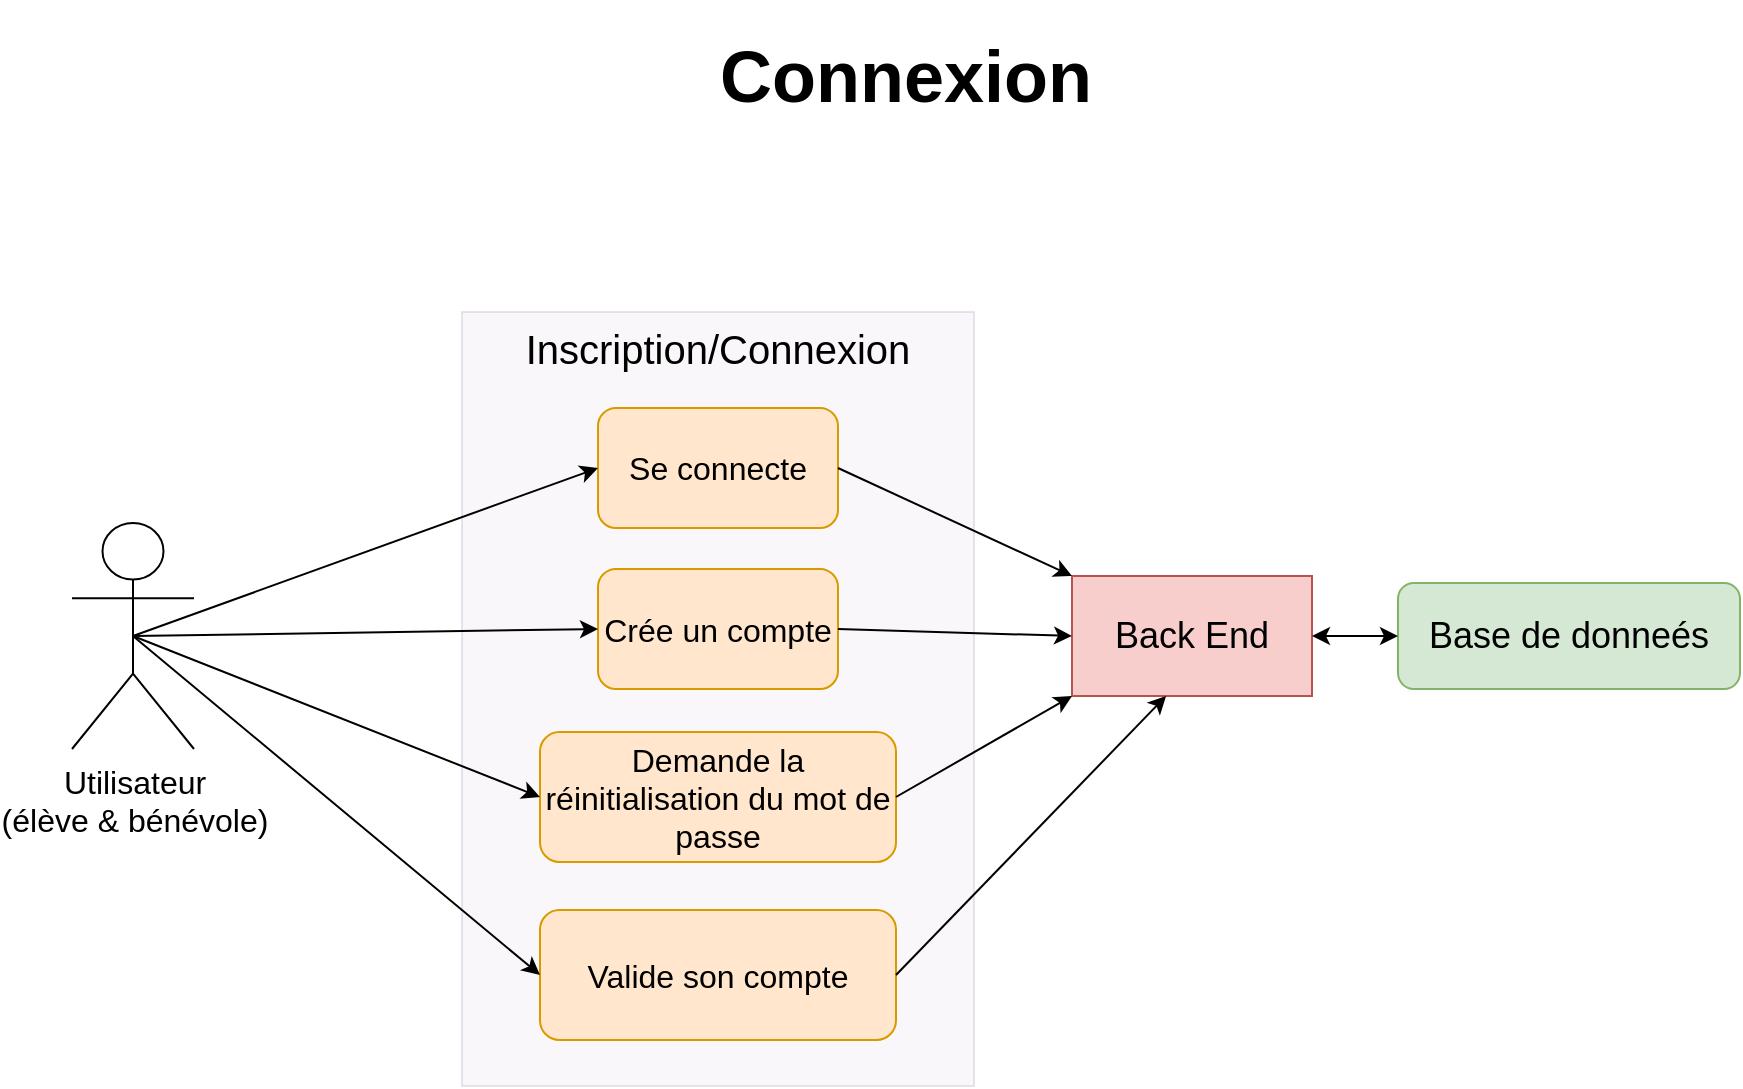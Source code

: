 <mxfile version="16.1.0" type="github" pages="5">
  <diagram id="N_k3zZRlz12YxnI6ztA1" name="Inscription/Connexion">
    <mxGraphModel dx="1422" dy="772" grid="0" gridSize="10" guides="1" tooltips="1" connect="1" arrows="1" fold="1" page="1" pageScale="1" pageWidth="1100" pageHeight="850" math="0" shadow="0">
      <root>
        <mxCell id="0" />
        <mxCell id="1" parent="0" />
        <mxCell id="hQIpClACPcJuGZhebZav-84" value="&lt;span&gt;&lt;font style=&quot;font-size: 20px&quot;&gt;Inscription/Connexion&lt;/font&gt;&lt;/span&gt;" style="rounded=0;whiteSpace=wrap;html=1;fontSize=18;strokeWidth=1;fillColor=#e1d5e7;strokeColor=#9673a6;opacity=20;verticalAlign=top;" vertex="1" parent="1">
          <mxGeometry x="328" y="274" width="256" height="387" as="geometry" />
        </mxCell>
        <mxCell id="hQIpClACPcJuGZhebZav-17" value="&lt;h1&gt;&lt;font style=&quot;font-size: 36px&quot;&gt;Connexion&lt;/font&gt;&lt;/h1&gt;" style="text;html=1;strokeColor=none;fillColor=none;align=center;verticalAlign=middle;whiteSpace=wrap;rounded=0;" vertex="1" parent="1">
          <mxGeometry x="496" y="141" width="108" height="30" as="geometry" />
        </mxCell>
        <mxCell id="hQIpClACPcJuGZhebZav-18" value="&lt;font style=&quot;font-size: 16px&quot;&gt;Utilisateur&lt;br&gt;(élève &amp;amp; bénévole)&lt;/font&gt;" style="shape=umlActor;verticalLabelPosition=bottom;verticalAlign=top;html=1;outlineConnect=0;fontSize=14;" vertex="1" parent="1">
          <mxGeometry x="133" y="379.5" width="61" height="113" as="geometry" />
        </mxCell>
        <mxCell id="hQIpClACPcJuGZhebZav-19" value="&lt;font style=&quot;font-size: 16px&quot;&gt;Se connecte&lt;/font&gt;" style="rounded=1;whiteSpace=wrap;html=1;fontSize=14;fillColor=#ffe6cc;strokeColor=#d79b00;" vertex="1" parent="1">
          <mxGeometry x="396" y="322" width="120" height="60" as="geometry" />
        </mxCell>
        <mxCell id="hQIpClACPcJuGZhebZav-20" value="&lt;font style=&quot;font-size: 16px&quot;&gt;Crée un compte&lt;/font&gt;" style="rounded=1;whiteSpace=wrap;html=1;fontSize=14;fillColor=#ffe6cc;strokeColor=#d79b00;" vertex="1" parent="1">
          <mxGeometry x="396" y="402.5" width="120" height="60" as="geometry" />
        </mxCell>
        <mxCell id="hQIpClACPcJuGZhebZav-24" value="" style="endArrow=classic;html=1;rounded=0;fontSize=18;curved=1;entryX=0;entryY=0.5;entryDx=0;entryDy=0;exitX=0.5;exitY=0.5;exitDx=0;exitDy=0;exitPerimeter=0;" edge="1" parent="1" source="hQIpClACPcJuGZhebZav-18" target="hQIpClACPcJuGZhebZav-19">
          <mxGeometry width="50" height="50" relative="1" as="geometry">
            <mxPoint x="228" y="338" as="sourcePoint" />
            <mxPoint x="330" y="213" as="targetPoint" />
          </mxGeometry>
        </mxCell>
        <mxCell id="hQIpClACPcJuGZhebZav-25" value="" style="endArrow=classic;html=1;rounded=0;fontSize=18;entryX=0;entryY=0.5;entryDx=0;entryDy=0;curved=1;exitX=0.5;exitY=0.5;exitDx=0;exitDy=0;exitPerimeter=0;" edge="1" parent="1" source="hQIpClACPcJuGZhebZav-18" target="hQIpClACPcJuGZhebZav-20">
          <mxGeometry width="50" height="50" relative="1" as="geometry">
            <mxPoint x="222" y="440" as="sourcePoint" />
            <mxPoint x="324" y="439" as="targetPoint" />
          </mxGeometry>
        </mxCell>
        <mxCell id="hQIpClACPcJuGZhebZav-34" value="&lt;font style=&quot;font-size: 16px&quot;&gt;Demande la réinitialisation du mot de passe&lt;/font&gt;" style="rounded=1;whiteSpace=wrap;html=1;fontSize=14;fillColor=#ffe6cc;strokeColor=#d79b00;" vertex="1" parent="1">
          <mxGeometry x="367" y="484" width="178" height="65" as="geometry" />
        </mxCell>
        <mxCell id="hQIpClACPcJuGZhebZav-36" value="" style="endArrow=classic;html=1;rounded=0;fontSize=18;curved=1;entryX=0;entryY=0.5;entryDx=0;entryDy=0;exitX=0.5;exitY=0.5;exitDx=0;exitDy=0;exitPerimeter=0;" edge="1" parent="1" source="hQIpClACPcJuGZhebZav-18" target="hQIpClACPcJuGZhebZav-34">
          <mxGeometry width="50" height="50" relative="1" as="geometry">
            <mxPoint x="240" y="533" as="sourcePoint" />
            <mxPoint x="329" y="654" as="targetPoint" />
          </mxGeometry>
        </mxCell>
        <mxCell id="hQIpClACPcJuGZhebZav-66" value="&lt;font style=&quot;font-size: 18px&quot;&gt;Back End&lt;/font&gt;" style="rounded=0;whiteSpace=wrap;html=1;fontSize=10;fillColor=#f8cecc;strokeColor=#b85450;" vertex="1" parent="1">
          <mxGeometry x="633" y="406" width="120" height="60" as="geometry" />
        </mxCell>
        <mxCell id="hQIpClACPcJuGZhebZav-67" value="&lt;span&gt;Base de donneés&lt;/span&gt;" style="rounded=1;whiteSpace=wrap;html=1;fontSize=18;fillColor=#d5e8d4;strokeColor=#82b366;strokeWidth=1;" vertex="1" parent="1">
          <mxGeometry x="796" y="409.5" width="171" height="53" as="geometry" />
        </mxCell>
        <mxCell id="hQIpClACPcJuGZhebZav-70" value="" style="endArrow=classic;startArrow=classic;html=1;rounded=0;fontSize=18;entryX=0;entryY=0.5;entryDx=0;entryDy=0;exitX=1;exitY=0.5;exitDx=0;exitDy=0;curved=1;" edge="1" parent="1" source="hQIpClACPcJuGZhebZav-66" target="hQIpClACPcJuGZhebZav-67">
          <mxGeometry width="50" height="50" relative="1" as="geometry">
            <mxPoint x="617" y="381.5" as="sourcePoint" />
            <mxPoint x="667" y="331.5" as="targetPoint" />
          </mxGeometry>
        </mxCell>
        <mxCell id="hQIpClACPcJuGZhebZav-75" value="" style="endArrow=classic;html=1;rounded=0;fontSize=18;exitX=1;exitY=0.5;exitDx=0;exitDy=0;entryX=0;entryY=0.5;entryDx=0;entryDy=0;curved=1;" edge="1" parent="1" source="hQIpClACPcJuGZhebZav-20" target="hQIpClACPcJuGZhebZav-66">
          <mxGeometry width="50" height="50" relative="1" as="geometry">
            <mxPoint x="677.926" y="436.548" as="sourcePoint" />
            <mxPoint x="642" y="341" as="targetPoint" />
          </mxGeometry>
        </mxCell>
        <mxCell id="hQIpClACPcJuGZhebZav-79" value="" style="endArrow=classic;html=1;rounded=0;fontSize=18;exitX=1;exitY=0.5;exitDx=0;exitDy=0;entryX=0;entryY=0;entryDx=0;entryDy=0;curved=1;" edge="1" parent="1" source="hQIpClACPcJuGZhebZav-19" target="hQIpClACPcJuGZhebZav-66">
          <mxGeometry width="50" height="50" relative="1" as="geometry">
            <mxPoint x="524" y="243" as="sourcePoint" />
            <mxPoint x="777" y="405" as="targetPoint" />
          </mxGeometry>
        </mxCell>
        <mxCell id="hQIpClACPcJuGZhebZav-81" value="" style="endArrow=classic;html=1;rounded=0;fontSize=18;entryX=0;entryY=1;entryDx=0;entryDy=0;curved=1;exitX=1;exitY=0.5;exitDx=0;exitDy=0;" edge="1" parent="1" source="hQIpClACPcJuGZhebZav-34" target="hQIpClACPcJuGZhebZav-66">
          <mxGeometry width="50" height="50" relative="1" as="geometry">
            <mxPoint x="629.082" y="576.807" as="sourcePoint" />
            <mxPoint x="795.919" y="439.976" as="targetPoint" />
          </mxGeometry>
        </mxCell>
        <mxCell id="hQIpClACPcJuGZhebZav-86" value="&lt;font style=&quot;font-size: 16px&quot;&gt;Valide son compte&lt;/font&gt;" style="rounded=1;whiteSpace=wrap;html=1;fontSize=14;fillColor=#ffe6cc;strokeColor=#d79b00;" vertex="1" parent="1">
          <mxGeometry x="367" y="573" width="178" height="65" as="geometry" />
        </mxCell>
        <mxCell id="hQIpClACPcJuGZhebZav-87" value="" style="endArrow=classic;html=1;rounded=0;fontSize=18;curved=1;exitX=0.5;exitY=0.5;exitDx=0;exitDy=0;exitPerimeter=0;entryX=0;entryY=0.5;entryDx=0;entryDy=0;" edge="1" parent="1" source="hQIpClACPcJuGZhebZav-18" target="hQIpClACPcJuGZhebZav-86">
          <mxGeometry width="50" height="50" relative="1" as="geometry">
            <mxPoint x="173.5" y="446" as="sourcePoint" />
            <mxPoint x="375" y="528.5" as="targetPoint" />
          </mxGeometry>
        </mxCell>
        <mxCell id="hQIpClACPcJuGZhebZav-88" value="" style="endArrow=classic;html=1;rounded=0;fontSize=18;entryX=0.392;entryY=1;entryDx=0;entryDy=0;curved=1;exitX=1;exitY=0.5;exitDx=0;exitDy=0;entryPerimeter=0;" edge="1" parent="1" source="hQIpClACPcJuGZhebZav-86" target="hQIpClACPcJuGZhebZav-66">
          <mxGeometry width="50" height="50" relative="1" as="geometry">
            <mxPoint x="553" y="512.25" as="sourcePoint" />
            <mxPoint x="862" y="470" as="targetPoint" />
          </mxGeometry>
        </mxCell>
      </root>
    </mxGraphModel>
  </diagram>
  <diagram id="tUUGEctex6ck9oFAPWpK" name="Tableau de bord">
    <mxGraphModel dx="1422" dy="772" grid="0" gridSize="10" guides="1" tooltips="1" connect="1" arrows="1" fold="1" page="1" pageScale="1" pageWidth="1100" pageHeight="850" math="0" shadow="0">
      <root>
        <mxCell id="vnXkW_ZIGlNbadKXdgFG-0" />
        <mxCell id="vnXkW_ZIGlNbadKXdgFG-1" parent="vnXkW_ZIGlNbadKXdgFG-0" />
        <mxCell id="25C8DqOvhzH8Vz4eQM_W-0" value="&lt;h1&gt;&lt;font style=&quot;font-size: 36px&quot;&gt;Tableau de Bord&lt;/font&gt;&lt;/h1&gt;" style="text;html=1;strokeColor=none;fillColor=none;align=center;verticalAlign=middle;whiteSpace=wrap;rounded=0;" vertex="1" parent="vnXkW_ZIGlNbadKXdgFG-1">
          <mxGeometry x="396" y="80" width="308" height="30" as="geometry" />
        </mxCell>
        <mxCell id="llBKfEtuTKUpMHoGcyUw-0" value="&lt;span&gt;&lt;font style=&quot;font-size: 20px&quot;&gt;Tableau de bord&lt;/font&gt;&lt;/span&gt;" style="rounded=0;whiteSpace=wrap;html=1;fontSize=18;strokeWidth=1;fillColor=#e1d5e7;strokeColor=#9673a6;opacity=20;verticalAlign=top;" vertex="1" parent="vnXkW_ZIGlNbadKXdgFG-1">
          <mxGeometry x="326" y="262" width="256" height="300" as="geometry" />
        </mxCell>
        <mxCell id="llBKfEtuTKUpMHoGcyUw-1" value="&lt;font style=&quot;font-size: 16px&quot;&gt;Utilisateur&lt;br&gt;(élève &amp;amp; bénévole)&lt;/font&gt;" style="shape=umlActor;verticalLabelPosition=bottom;verticalAlign=top;html=1;outlineConnect=0;fontSize=14;" vertex="1" parent="vnXkW_ZIGlNbadKXdgFG-1">
          <mxGeometry x="131" y="367.5" width="61" height="113" as="geometry" />
        </mxCell>
        <mxCell id="llBKfEtuTKUpMHoGcyUw-2" value="&lt;font style=&quot;font-size: 14px&quot;&gt;avoir une alerte du nombre de messages non lus&lt;/font&gt;" style="rounded=1;whiteSpace=wrap;html=1;fontSize=14;fillColor=#ffe6cc;strokeColor=#d79b00;" vertex="1" parent="vnXkW_ZIGlNbadKXdgFG-1">
          <mxGeometry x="394" y="310" width="120" height="60" as="geometry" />
        </mxCell>
        <mxCell id="llBKfEtuTKUpMHoGcyUw-3" value="&lt;font style=&quot;font-size: 15px&quot;&gt;connaître mes différentes tâches à faire&lt;/font&gt;" style="rounded=1;whiteSpace=wrap;html=1;fontSize=14;fillColor=#ffe6cc;strokeColor=#d79b00;" vertex="1" parent="vnXkW_ZIGlNbadKXdgFG-1">
          <mxGeometry x="394" y="390.5" width="120" height="60" as="geometry" />
        </mxCell>
        <mxCell id="llBKfEtuTKUpMHoGcyUw-4" value="" style="endArrow=classic;html=1;rounded=0;fontSize=18;curved=1;entryX=0;entryY=0.5;entryDx=0;entryDy=0;exitX=0.5;exitY=0.5;exitDx=0;exitDy=0;exitPerimeter=0;" edge="1" parent="vnXkW_ZIGlNbadKXdgFG-1" source="llBKfEtuTKUpMHoGcyUw-1" target="llBKfEtuTKUpMHoGcyUw-2">
          <mxGeometry width="50" height="50" relative="1" as="geometry">
            <mxPoint x="226" y="326" as="sourcePoint" />
            <mxPoint x="328" y="201" as="targetPoint" />
          </mxGeometry>
        </mxCell>
        <mxCell id="llBKfEtuTKUpMHoGcyUw-5" value="" style="endArrow=classic;html=1;rounded=0;fontSize=18;entryX=0;entryY=0.5;entryDx=0;entryDy=0;curved=1;exitX=0.5;exitY=0.5;exitDx=0;exitDy=0;exitPerimeter=0;" edge="1" parent="vnXkW_ZIGlNbadKXdgFG-1" source="llBKfEtuTKUpMHoGcyUw-1" target="llBKfEtuTKUpMHoGcyUw-3">
          <mxGeometry width="50" height="50" relative="1" as="geometry">
            <mxPoint x="220" y="428" as="sourcePoint" />
            <mxPoint x="322" y="427" as="targetPoint" />
          </mxGeometry>
        </mxCell>
        <mxCell id="llBKfEtuTKUpMHoGcyUw-6" value="&lt;font style=&quot;font-size: 15px&quot;&gt;connaître mes prochains événements prévus&lt;/font&gt;" style="rounded=1;whiteSpace=wrap;html=1;fontSize=14;fillColor=#ffe6cc;strokeColor=#d79b00;" vertex="1" parent="vnXkW_ZIGlNbadKXdgFG-1">
          <mxGeometry x="365" y="472" width="178" height="65" as="geometry" />
        </mxCell>
        <mxCell id="llBKfEtuTKUpMHoGcyUw-7" value="" style="endArrow=classic;html=1;rounded=0;fontSize=18;curved=1;entryX=0;entryY=0.5;entryDx=0;entryDy=0;exitX=0.5;exitY=0.5;exitDx=0;exitDy=0;exitPerimeter=0;" edge="1" parent="vnXkW_ZIGlNbadKXdgFG-1" source="llBKfEtuTKUpMHoGcyUw-1" target="llBKfEtuTKUpMHoGcyUw-6">
          <mxGeometry width="50" height="50" relative="1" as="geometry">
            <mxPoint x="238" y="521" as="sourcePoint" />
            <mxPoint x="327" y="642" as="targetPoint" />
          </mxGeometry>
        </mxCell>
        <mxCell id="llBKfEtuTKUpMHoGcyUw-8" value="&lt;font style=&quot;font-size: 18px&quot;&gt;Back End&lt;/font&gt;" style="rounded=0;whiteSpace=wrap;html=1;fontSize=10;fillColor=#f8cecc;strokeColor=#b85450;" vertex="1" parent="vnXkW_ZIGlNbadKXdgFG-1">
          <mxGeometry x="631" y="394" width="120" height="60" as="geometry" />
        </mxCell>
        <mxCell id="llBKfEtuTKUpMHoGcyUw-9" value="&lt;span&gt;Base de donneés&lt;/span&gt;" style="rounded=1;whiteSpace=wrap;html=1;fontSize=18;fillColor=#d5e8d4;strokeColor=#82b366;strokeWidth=1;" vertex="1" parent="vnXkW_ZIGlNbadKXdgFG-1">
          <mxGeometry x="794" y="397.5" width="171" height="53" as="geometry" />
        </mxCell>
        <mxCell id="llBKfEtuTKUpMHoGcyUw-10" value="" style="endArrow=classic;startArrow=classic;html=1;rounded=0;fontSize=18;entryX=0;entryY=0.5;entryDx=0;entryDy=0;exitX=1;exitY=0.5;exitDx=0;exitDy=0;curved=1;" edge="1" parent="vnXkW_ZIGlNbadKXdgFG-1" source="llBKfEtuTKUpMHoGcyUw-8" target="llBKfEtuTKUpMHoGcyUw-9">
          <mxGeometry width="50" height="50" relative="1" as="geometry">
            <mxPoint x="615" y="369.5" as="sourcePoint" />
            <mxPoint x="665" y="319.5" as="targetPoint" />
          </mxGeometry>
        </mxCell>
        <mxCell id="llBKfEtuTKUpMHoGcyUw-11" value="" style="endArrow=classic;html=1;rounded=0;fontSize=18;exitX=1;exitY=0.5;exitDx=0;exitDy=0;entryX=0;entryY=0.5;entryDx=0;entryDy=0;curved=1;" edge="1" parent="vnXkW_ZIGlNbadKXdgFG-1" source="llBKfEtuTKUpMHoGcyUw-3" target="llBKfEtuTKUpMHoGcyUw-8">
          <mxGeometry width="50" height="50" relative="1" as="geometry">
            <mxPoint x="675.926" y="424.548" as="sourcePoint" />
            <mxPoint x="640" y="329" as="targetPoint" />
          </mxGeometry>
        </mxCell>
        <mxCell id="llBKfEtuTKUpMHoGcyUw-12" value="" style="endArrow=classic;html=1;rounded=0;fontSize=18;exitX=1;exitY=0.5;exitDx=0;exitDy=0;entryX=0;entryY=0;entryDx=0;entryDy=0;curved=1;" edge="1" parent="vnXkW_ZIGlNbadKXdgFG-1" source="llBKfEtuTKUpMHoGcyUw-2" target="llBKfEtuTKUpMHoGcyUw-8">
          <mxGeometry width="50" height="50" relative="1" as="geometry">
            <mxPoint x="522" y="231" as="sourcePoint" />
            <mxPoint x="775" y="393" as="targetPoint" />
          </mxGeometry>
        </mxCell>
        <mxCell id="llBKfEtuTKUpMHoGcyUw-13" value="" style="endArrow=classic;html=1;rounded=0;fontSize=18;entryX=0;entryY=1;entryDx=0;entryDy=0;curved=1;exitX=1;exitY=0.5;exitDx=0;exitDy=0;" edge="1" parent="vnXkW_ZIGlNbadKXdgFG-1" source="llBKfEtuTKUpMHoGcyUw-6" target="llBKfEtuTKUpMHoGcyUw-8">
          <mxGeometry width="50" height="50" relative="1" as="geometry">
            <mxPoint x="627.082" y="564.807" as="sourcePoint" />
            <mxPoint x="793.919" y="427.976" as="targetPoint" />
          </mxGeometry>
        </mxCell>
      </root>
    </mxGraphModel>
  </diagram>
  <diagram id="Bnpzpmy2SDI23Quua8DK" name="Agenda">
    <mxGraphModel dx="1422" dy="772" grid="0" gridSize="10" guides="1" tooltips="1" connect="1" arrows="1" fold="1" page="1" pageScale="1" pageWidth="1100" pageHeight="850" math="0" shadow="0">
      <root>
        <mxCell id="08TveLE3wsxcT1mYKlpu-0" />
        <mxCell id="08TveLE3wsxcT1mYKlpu-1" parent="08TveLE3wsxcT1mYKlpu-0" />
        <mxCell id="zdbgEcDBYLGNNPQTCxTK-0" value="&lt;h1&gt;&lt;font style=&quot;font-size: 36px&quot;&gt;Agenda&lt;/font&gt;&lt;/h1&gt;" style="text;html=1;strokeColor=none;fillColor=none;align=center;verticalAlign=middle;whiteSpace=wrap;rounded=0;" vertex="1" parent="08TveLE3wsxcT1mYKlpu-1">
          <mxGeometry x="396" y="37" width="308" height="30" as="geometry" />
        </mxCell>
        <mxCell id="8bn4MULzIolXYwZXucTa-0" value="&lt;span&gt;&lt;font style=&quot;font-size: 20px&quot;&gt;Agenda&lt;/font&gt;&lt;/span&gt;" style="rounded=0;whiteSpace=wrap;html=1;fontSize=18;strokeWidth=1;fillColor=#e1d5e7;strokeColor=#9673a6;opacity=20;verticalAlign=top;" vertex="1" parent="08TveLE3wsxcT1mYKlpu-1">
          <mxGeometry x="328" y="213" width="256" height="299" as="geometry" />
        </mxCell>
        <mxCell id="8bn4MULzIolXYwZXucTa-1" value="&lt;font style=&quot;font-size: 16px&quot;&gt;Utilisateur&lt;br&gt;(élève &amp;amp; bénévole)&lt;/font&gt;" style="shape=umlActor;verticalLabelPosition=bottom;verticalAlign=top;html=1;outlineConnect=0;fontSize=14;" vertex="1" parent="08TveLE3wsxcT1mYKlpu-1">
          <mxGeometry x="133" y="318.5" width="61" height="113" as="geometry" />
        </mxCell>
        <mxCell id="8bn4MULzIolXYwZXucTa-2" value="&lt;font style=&quot;font-size: 15px&quot;&gt;voir mes événements&lt;/font&gt;" style="rounded=1;whiteSpace=wrap;html=1;fontSize=14;fillColor=#ffe6cc;strokeColor=#d79b00;" vertex="1" parent="08TveLE3wsxcT1mYKlpu-1">
          <mxGeometry x="396" y="261" width="120" height="60" as="geometry" />
        </mxCell>
        <mxCell id="8bn4MULzIolXYwZXucTa-3" value="&lt;font style=&quot;font-size: 15px&quot;&gt;remplir un formulaire pour créer un nouvel événement&lt;/font&gt;" style="rounded=1;whiteSpace=wrap;html=1;fontSize=14;fillColor=#ffe6cc;strokeColor=#d79b00;" vertex="1" parent="08TveLE3wsxcT1mYKlpu-1">
          <mxGeometry x="367" y="341.5" width="177" height="60" as="geometry" />
        </mxCell>
        <mxCell id="8bn4MULzIolXYwZXucTa-4" value="" style="endArrow=classic;html=1;rounded=0;fontSize=18;curved=1;entryX=0;entryY=0.5;entryDx=0;entryDy=0;exitX=0.5;exitY=0.5;exitDx=0;exitDy=0;exitPerimeter=0;" edge="1" parent="08TveLE3wsxcT1mYKlpu-1" source="8bn4MULzIolXYwZXucTa-1" target="8bn4MULzIolXYwZXucTa-2">
          <mxGeometry width="50" height="50" relative="1" as="geometry">
            <mxPoint x="228" y="277" as="sourcePoint" />
            <mxPoint x="330" y="152" as="targetPoint" />
          </mxGeometry>
        </mxCell>
        <mxCell id="8bn4MULzIolXYwZXucTa-5" value="" style="endArrow=classic;html=1;rounded=0;fontSize=18;entryX=0;entryY=0.5;entryDx=0;entryDy=0;curved=1;exitX=0.5;exitY=0.5;exitDx=0;exitDy=0;exitPerimeter=0;" edge="1" parent="08TveLE3wsxcT1mYKlpu-1" source="8bn4MULzIolXYwZXucTa-1" target="8bn4MULzIolXYwZXucTa-3">
          <mxGeometry width="50" height="50" relative="1" as="geometry">
            <mxPoint x="222" y="379" as="sourcePoint" />
            <mxPoint x="324" y="378" as="targetPoint" />
          </mxGeometry>
        </mxCell>
        <mxCell id="8bn4MULzIolXYwZXucTa-6" value="&lt;font style=&quot;font-size: 15px&quot;&gt;voir le calendrier mois par mois&lt;/font&gt;" style="rounded=1;whiteSpace=wrap;html=1;fontSize=14;fillColor=#ffe6cc;strokeColor=#d79b00;" vertex="1" parent="08TveLE3wsxcT1mYKlpu-1">
          <mxGeometry x="367" y="423" width="178" height="65" as="geometry" />
        </mxCell>
        <mxCell id="8bn4MULzIolXYwZXucTa-7" value="" style="endArrow=classic;html=1;rounded=0;fontSize=18;curved=1;entryX=0;entryY=0.5;entryDx=0;entryDy=0;exitX=0.5;exitY=0.5;exitDx=0;exitDy=0;exitPerimeter=0;" edge="1" parent="08TveLE3wsxcT1mYKlpu-1" source="8bn4MULzIolXYwZXucTa-1" target="8bn4MULzIolXYwZXucTa-6">
          <mxGeometry width="50" height="50" relative="1" as="geometry">
            <mxPoint x="240" y="472" as="sourcePoint" />
            <mxPoint x="329" y="593" as="targetPoint" />
          </mxGeometry>
        </mxCell>
        <mxCell id="8bn4MULzIolXYwZXucTa-8" value="&lt;font style=&quot;font-size: 18px&quot;&gt;Back End&lt;/font&gt;" style="rounded=0;whiteSpace=wrap;html=1;fontSize=10;fillColor=#f8cecc;strokeColor=#b85450;" vertex="1" parent="08TveLE3wsxcT1mYKlpu-1">
          <mxGeometry x="633" y="345" width="120" height="60" as="geometry" />
        </mxCell>
        <mxCell id="8bn4MULzIolXYwZXucTa-9" value="&lt;span&gt;Base de donneés&lt;/span&gt;" style="rounded=1;whiteSpace=wrap;html=1;fontSize=18;fillColor=#d5e8d4;strokeColor=#82b366;strokeWidth=1;" vertex="1" parent="08TveLE3wsxcT1mYKlpu-1">
          <mxGeometry x="796" y="348.5" width="171" height="53" as="geometry" />
        </mxCell>
        <mxCell id="8bn4MULzIolXYwZXucTa-10" value="" style="endArrow=classic;startArrow=classic;html=1;rounded=0;fontSize=18;entryX=0;entryY=0.5;entryDx=0;entryDy=0;exitX=1;exitY=0.5;exitDx=0;exitDy=0;curved=1;" edge="1" parent="08TveLE3wsxcT1mYKlpu-1" source="8bn4MULzIolXYwZXucTa-8" target="8bn4MULzIolXYwZXucTa-9">
          <mxGeometry width="50" height="50" relative="1" as="geometry">
            <mxPoint x="617" y="320.5" as="sourcePoint" />
            <mxPoint x="667" y="270.5" as="targetPoint" />
          </mxGeometry>
        </mxCell>
        <mxCell id="8bn4MULzIolXYwZXucTa-11" value="" style="endArrow=classic;html=1;rounded=0;fontSize=18;exitX=1;exitY=0.5;exitDx=0;exitDy=0;entryX=0;entryY=0.5;entryDx=0;entryDy=0;curved=1;" edge="1" parent="08TveLE3wsxcT1mYKlpu-1" source="8bn4MULzIolXYwZXucTa-3" target="8bn4MULzIolXYwZXucTa-8">
          <mxGeometry width="50" height="50" relative="1" as="geometry">
            <mxPoint x="677.926" y="375.548" as="sourcePoint" />
            <mxPoint x="642" y="280" as="targetPoint" />
          </mxGeometry>
        </mxCell>
        <mxCell id="8bn4MULzIolXYwZXucTa-12" value="" style="endArrow=classic;html=1;rounded=0;fontSize=18;exitX=1;exitY=0.5;exitDx=0;exitDy=0;entryX=0;entryY=0;entryDx=0;entryDy=0;curved=1;" edge="1" parent="08TveLE3wsxcT1mYKlpu-1" source="8bn4MULzIolXYwZXucTa-2" target="8bn4MULzIolXYwZXucTa-8">
          <mxGeometry width="50" height="50" relative="1" as="geometry">
            <mxPoint x="524" y="182" as="sourcePoint" />
            <mxPoint x="777" y="344" as="targetPoint" />
          </mxGeometry>
        </mxCell>
        <mxCell id="8bn4MULzIolXYwZXucTa-13" value="" style="endArrow=classic;html=1;rounded=0;fontSize=18;entryX=0;entryY=1;entryDx=0;entryDy=0;curved=1;exitX=1;exitY=0.5;exitDx=0;exitDy=0;" edge="1" parent="08TveLE3wsxcT1mYKlpu-1" source="8bn4MULzIolXYwZXucTa-6" target="8bn4MULzIolXYwZXucTa-8">
          <mxGeometry width="50" height="50" relative="1" as="geometry">
            <mxPoint x="629.082" y="515.807" as="sourcePoint" />
            <mxPoint x="795.919" y="378.976" as="targetPoint" />
          </mxGeometry>
        </mxCell>
      </root>
    </mxGraphModel>
  </diagram>
  <diagram id="22UiJg8ftt56wj7uKF9D" name="Tâches">
    <mxGraphModel dx="1422" dy="772" grid="0" gridSize="10" guides="1" tooltips="1" connect="1" arrows="1" fold="1" page="1" pageScale="1" pageWidth="1100" pageHeight="850" math="0" shadow="0">
      <root>
        <mxCell id="ECjhi9dBhwynrOFmbeBy-0" />
        <mxCell id="ECjhi9dBhwynrOFmbeBy-1" parent="ECjhi9dBhwynrOFmbeBy-0" />
        <mxCell id="R_Rl_1GO0xojypFAqdY3-0" value="&lt;h1&gt;&lt;font style=&quot;font-size: 36px&quot;&gt;Tâches&lt;/font&gt;&lt;/h1&gt;" style="text;html=1;strokeColor=none;fillColor=none;align=center;verticalAlign=middle;whiteSpace=wrap;rounded=0;" vertex="1" parent="ECjhi9dBhwynrOFmbeBy-1">
          <mxGeometry x="396" y="64" width="308" height="30" as="geometry" />
        </mxCell>
        <mxCell id="iLuypzrg3TyXIozPUnfI-17" value="&lt;span&gt;&lt;font style=&quot;font-size: 20px&quot;&gt;Tâches&lt;/font&gt;&lt;/span&gt;" style="rounded=0;whiteSpace=wrap;html=1;fontSize=18;strokeWidth=1;fillColor=#e1d5e7;strokeColor=#9673a6;opacity=20;verticalAlign=top;" vertex="1" parent="ECjhi9dBhwynrOFmbeBy-1">
          <mxGeometry x="328" y="227" width="256" height="288" as="geometry" />
        </mxCell>
        <mxCell id="iLuypzrg3TyXIozPUnfI-18" value="&lt;font style=&quot;font-size: 16px&quot;&gt;Utilisateur&lt;br&gt;(élève &amp;amp; bénévole)&lt;/font&gt;" style="shape=umlActor;verticalLabelPosition=bottom;verticalAlign=top;html=1;outlineConnect=0;fontSize=14;" vertex="1" parent="ECjhi9dBhwynrOFmbeBy-1">
          <mxGeometry x="133" y="332.5" width="61" height="113" as="geometry" />
        </mxCell>
        <mxCell id="iLuypzrg3TyXIozPUnfI-19" value="&lt;font style=&quot;font-size: 16px&quot;&gt;Voir mes différentes tâches&lt;/font&gt;" style="rounded=1;whiteSpace=wrap;html=1;fontSize=14;fillColor=#ffe6cc;strokeColor=#d79b00;" vertex="1" parent="ECjhi9dBhwynrOFmbeBy-1">
          <mxGeometry x="396" y="275" width="120" height="60" as="geometry" />
        </mxCell>
        <mxCell id="iLuypzrg3TyXIozPUnfI-21" value="" style="endArrow=classic;html=1;rounded=0;fontSize=18;curved=1;entryX=0;entryY=0.5;entryDx=0;entryDy=0;exitX=0.5;exitY=0.5;exitDx=0;exitDy=0;exitPerimeter=0;" edge="1" parent="ECjhi9dBhwynrOFmbeBy-1" source="iLuypzrg3TyXIozPUnfI-18" target="iLuypzrg3TyXIozPUnfI-19">
          <mxGeometry width="50" height="50" relative="1" as="geometry">
            <mxPoint x="228" y="291" as="sourcePoint" />
            <mxPoint x="330" y="166" as="targetPoint" />
          </mxGeometry>
        </mxCell>
        <mxCell id="iLuypzrg3TyXIozPUnfI-25" value="&lt;font style=&quot;font-size: 18px&quot;&gt;Back End&lt;/font&gt;" style="rounded=0;whiteSpace=wrap;html=1;fontSize=10;fillColor=#f8cecc;strokeColor=#b85450;" vertex="1" parent="ECjhi9dBhwynrOFmbeBy-1">
          <mxGeometry x="633" y="359" width="120" height="60" as="geometry" />
        </mxCell>
        <mxCell id="iLuypzrg3TyXIozPUnfI-26" value="&lt;span&gt;Base de donneés&lt;/span&gt;" style="rounded=1;whiteSpace=wrap;html=1;fontSize=18;fillColor=#d5e8d4;strokeColor=#82b366;strokeWidth=1;" vertex="1" parent="ECjhi9dBhwynrOFmbeBy-1">
          <mxGeometry x="796" y="362.5" width="171" height="53" as="geometry" />
        </mxCell>
        <mxCell id="iLuypzrg3TyXIozPUnfI-27" value="" style="endArrow=classic;startArrow=classic;html=1;rounded=0;fontSize=18;entryX=0;entryY=0.5;entryDx=0;entryDy=0;exitX=1;exitY=0.5;exitDx=0;exitDy=0;curved=1;" edge="1" parent="ECjhi9dBhwynrOFmbeBy-1" source="iLuypzrg3TyXIozPUnfI-25" target="iLuypzrg3TyXIozPUnfI-26">
          <mxGeometry width="50" height="50" relative="1" as="geometry">
            <mxPoint x="617" y="334.5" as="sourcePoint" />
            <mxPoint x="667" y="284.5" as="targetPoint" />
          </mxGeometry>
        </mxCell>
        <mxCell id="iLuypzrg3TyXIozPUnfI-29" value="" style="endArrow=classic;html=1;rounded=0;fontSize=18;exitX=1;exitY=0.5;exitDx=0;exitDy=0;entryX=0;entryY=0;entryDx=0;entryDy=0;curved=1;" edge="1" parent="ECjhi9dBhwynrOFmbeBy-1" source="iLuypzrg3TyXIozPUnfI-19" target="iLuypzrg3TyXIozPUnfI-25">
          <mxGeometry width="50" height="50" relative="1" as="geometry">
            <mxPoint x="524" y="196" as="sourcePoint" />
            <mxPoint x="777" y="358" as="targetPoint" />
          </mxGeometry>
        </mxCell>
        <mxCell id="iLuypzrg3TyXIozPUnfI-35" value="" style="endArrow=classic;html=1;rounded=0;fontSize=18;curved=1;exitX=1;exitY=0.5;exitDx=0;exitDy=0;" edge="1" parent="ECjhi9dBhwynrOFmbeBy-1" source="zhBjS-ltnsuExuZ7499X-0">
          <mxGeometry width="50" height="50" relative="1" as="geometry">
            <mxPoint x="545" y="386.5" as="sourcePoint" />
            <mxPoint x="634" y="387" as="targetPoint" />
          </mxGeometry>
        </mxCell>
        <mxCell id="iLuypzrg3TyXIozPUnfI-36" value="" style="endArrow=classic;html=1;rounded=0;fontSize=18;entryX=0;entryY=0.5;entryDx=0;entryDy=0;curved=1;exitX=0.5;exitY=0.5;exitDx=0;exitDy=0;exitPerimeter=0;" edge="1" parent="ECjhi9dBhwynrOFmbeBy-1" source="iLuypzrg3TyXIozPUnfI-18" target="zhBjS-ltnsuExuZ7499X-0">
          <mxGeometry width="50" height="50" relative="1" as="geometry">
            <mxPoint x="652" y="492" as="sourcePoint" />
            <mxPoint x="367" y="386.5" as="targetPoint" />
          </mxGeometry>
        </mxCell>
        <mxCell id="zhBjS-ltnsuExuZ7499X-0" value="&lt;font style=&quot;font-size: 15px&quot;&gt;remplir un formulaire pour créer une nouvelle tâche&lt;br&gt;&lt;/font&gt;" style="rounded=1;whiteSpace=wrap;html=1;fontSize=14;fillColor=#ffe6cc;strokeColor=#d79b00;" vertex="1" parent="ECjhi9dBhwynrOFmbeBy-1">
          <mxGeometry x="367.5" y="415.5" width="177" height="60" as="geometry" />
        </mxCell>
      </root>
    </mxGraphModel>
  </diagram>
  <diagram id="ax6sDiMAZLWv4JBPPOYj" name="Chat">
    <mxGraphModel dx="1422" dy="772" grid="0" gridSize="10" guides="1" tooltips="1" connect="1" arrows="1" fold="1" page="1" pageScale="1" pageWidth="1100" pageHeight="850" math="0" shadow="0">
      <root>
        <mxCell id="0rSqqRQdfSesQRWWmN9H-0" />
        <mxCell id="0rSqqRQdfSesQRWWmN9H-1" parent="0rSqqRQdfSesQRWWmN9H-0" />
        <mxCell id="3RUQjO-ppZEJjE_hFZOV-0" value="&lt;h1&gt;&lt;font style=&quot;font-size: 36px&quot;&gt;Chat&lt;/font&gt;&lt;/h1&gt;" style="text;html=1;strokeColor=none;fillColor=none;align=center;verticalAlign=middle;whiteSpace=wrap;rounded=0;" vertex="1" parent="0rSqqRQdfSesQRWWmN9H-1">
          <mxGeometry x="396" y="51" width="308" height="30" as="geometry" />
        </mxCell>
        <mxCell id="PRjVnsE5deUhHwla8H_z-0" value="&lt;span&gt;&lt;font style=&quot;font-size: 20px&quot;&gt;Chat&lt;/font&gt;&lt;/span&gt;" style="rounded=0;whiteSpace=wrap;html=1;fontSize=18;strokeWidth=1;fillColor=#e1d5e7;strokeColor=#9673a6;opacity=20;verticalAlign=top;" vertex="1" parent="0rSqqRQdfSesQRWWmN9H-1">
          <mxGeometry x="328" y="232" width="256" height="387" as="geometry" />
        </mxCell>
        <mxCell id="PRjVnsE5deUhHwla8H_z-1" value="&lt;font style=&quot;font-size: 16px&quot;&gt;Utilisateur&lt;br&gt;(élève &amp;amp; bénévole)&lt;/font&gt;" style="shape=umlActor;verticalLabelPosition=bottom;verticalAlign=top;html=1;outlineConnect=0;fontSize=14;" vertex="1" parent="0rSqqRQdfSesQRWWmN9H-1">
          <mxGeometry x="133" y="337.5" width="61" height="113" as="geometry" />
        </mxCell>
        <mxCell id="PRjVnsE5deUhHwla8H_z-2" value="&lt;span style=&quot;font-size: 16px&quot;&gt;voit sur ses différentes conversations&lt;/span&gt;" style="rounded=1;whiteSpace=wrap;html=1;fontSize=14;fillColor=#ffe6cc;strokeColor=#d79b00;" vertex="1" parent="0rSqqRQdfSesQRWWmN9H-1">
          <mxGeometry x="371" y="280" width="176" height="60" as="geometry" />
        </mxCell>
        <mxCell id="PRjVnsE5deUhHwla8H_z-3" value="&lt;span style=&quot;font-size: 16px&quot;&gt;voit sur le nombre de messages non lus&lt;/span&gt;" style="rounded=1;whiteSpace=wrap;html=1;fontSize=14;fillColor=#ffe6cc;strokeColor=#d79b00;" vertex="1" parent="0rSqqRQdfSesQRWWmN9H-1">
          <mxGeometry x="369" y="360.5" width="179" height="60" as="geometry" />
        </mxCell>
        <mxCell id="PRjVnsE5deUhHwla8H_z-4" value="" style="endArrow=classic;html=1;rounded=0;fontSize=18;curved=1;entryX=0;entryY=0.5;entryDx=0;entryDy=0;exitX=0.5;exitY=0.5;exitDx=0;exitDy=0;exitPerimeter=0;" edge="1" parent="0rSqqRQdfSesQRWWmN9H-1" source="PRjVnsE5deUhHwla8H_z-1" target="PRjVnsE5deUhHwla8H_z-2">
          <mxGeometry width="50" height="50" relative="1" as="geometry">
            <mxPoint x="228" y="296" as="sourcePoint" />
            <mxPoint x="330" y="171" as="targetPoint" />
          </mxGeometry>
        </mxCell>
        <mxCell id="PRjVnsE5deUhHwla8H_z-5" value="" style="endArrow=classic;html=1;rounded=0;fontSize=18;entryX=0;entryY=0.5;entryDx=0;entryDy=0;curved=1;exitX=0.5;exitY=0.5;exitDx=0;exitDy=0;exitPerimeter=0;" edge="1" parent="0rSqqRQdfSesQRWWmN9H-1" source="PRjVnsE5deUhHwla8H_z-1" target="PRjVnsE5deUhHwla8H_z-3">
          <mxGeometry width="50" height="50" relative="1" as="geometry">
            <mxPoint x="222" y="398" as="sourcePoint" />
            <mxPoint x="324" y="397" as="targetPoint" />
          </mxGeometry>
        </mxCell>
        <mxCell id="PRjVnsE5deUhHwla8H_z-6" value="&lt;font style=&quot;font-size: 16px&quot;&gt;envoie des messages&lt;/font&gt;" style="rounded=1;whiteSpace=wrap;html=1;fontSize=14;fillColor=#ffe6cc;strokeColor=#d79b00;" vertex="1" parent="0rSqqRQdfSesQRWWmN9H-1">
          <mxGeometry x="367" y="442" width="180" height="38" as="geometry" />
        </mxCell>
        <mxCell id="PRjVnsE5deUhHwla8H_z-7" value="" style="endArrow=classic;html=1;rounded=0;fontSize=18;curved=1;entryX=0;entryY=0.5;entryDx=0;entryDy=0;exitX=0.5;exitY=0.5;exitDx=0;exitDy=0;exitPerimeter=0;" edge="1" parent="0rSqqRQdfSesQRWWmN9H-1" source="PRjVnsE5deUhHwla8H_z-1" target="PRjVnsE5deUhHwla8H_z-6">
          <mxGeometry width="50" height="50" relative="1" as="geometry">
            <mxPoint x="240" y="491" as="sourcePoint" />
            <mxPoint x="329" y="612" as="targetPoint" />
          </mxGeometry>
        </mxCell>
        <mxCell id="PRjVnsE5deUhHwla8H_z-8" value="&lt;font style=&quot;font-size: 18px&quot;&gt;Back End&lt;/font&gt;" style="rounded=0;whiteSpace=wrap;html=1;fontSize=10;fillColor=#f8cecc;strokeColor=#b85450;" vertex="1" parent="0rSqqRQdfSesQRWWmN9H-1">
          <mxGeometry x="633" y="364" width="120" height="60" as="geometry" />
        </mxCell>
        <mxCell id="PRjVnsE5deUhHwla8H_z-9" value="&lt;span&gt;Base de donneés&lt;/span&gt;" style="rounded=1;whiteSpace=wrap;html=1;fontSize=18;fillColor=#d5e8d4;strokeColor=#82b366;strokeWidth=1;" vertex="1" parent="0rSqqRQdfSesQRWWmN9H-1">
          <mxGeometry x="796" y="367.5" width="171" height="53" as="geometry" />
        </mxCell>
        <mxCell id="PRjVnsE5deUhHwla8H_z-10" value="" style="endArrow=classic;startArrow=classic;html=1;rounded=0;fontSize=18;entryX=0;entryY=0.5;entryDx=0;entryDy=0;exitX=1;exitY=0.5;exitDx=0;exitDy=0;curved=1;" edge="1" parent="0rSqqRQdfSesQRWWmN9H-1" source="PRjVnsE5deUhHwla8H_z-8" target="PRjVnsE5deUhHwla8H_z-9">
          <mxGeometry width="50" height="50" relative="1" as="geometry">
            <mxPoint x="617" y="339.5" as="sourcePoint" />
            <mxPoint x="667" y="289.5" as="targetPoint" />
          </mxGeometry>
        </mxCell>
        <mxCell id="PRjVnsE5deUhHwla8H_z-11" value="" style="endArrow=classic;html=1;rounded=0;fontSize=18;exitX=1;exitY=0.5;exitDx=0;exitDy=0;entryX=0;entryY=0.5;entryDx=0;entryDy=0;curved=1;" edge="1" parent="0rSqqRQdfSesQRWWmN9H-1" source="PRjVnsE5deUhHwla8H_z-3" target="PRjVnsE5deUhHwla8H_z-8">
          <mxGeometry width="50" height="50" relative="1" as="geometry">
            <mxPoint x="677.926" y="394.548" as="sourcePoint" />
            <mxPoint x="642" y="299" as="targetPoint" />
          </mxGeometry>
        </mxCell>
        <mxCell id="PRjVnsE5deUhHwla8H_z-12" value="" style="endArrow=classic;html=1;rounded=0;fontSize=18;exitX=1;exitY=0.5;exitDx=0;exitDy=0;entryX=0;entryY=0;entryDx=0;entryDy=0;curved=1;" edge="1" parent="0rSqqRQdfSesQRWWmN9H-1" source="PRjVnsE5deUhHwla8H_z-2" target="PRjVnsE5deUhHwla8H_z-8">
          <mxGeometry width="50" height="50" relative="1" as="geometry">
            <mxPoint x="524" y="201" as="sourcePoint" />
            <mxPoint x="777" y="363" as="targetPoint" />
          </mxGeometry>
        </mxCell>
        <mxCell id="PRjVnsE5deUhHwla8H_z-13" value="" style="endArrow=classic;html=1;rounded=0;fontSize=18;entryX=0;entryY=1;entryDx=0;entryDy=0;curved=1;exitX=1;exitY=0.5;exitDx=0;exitDy=0;" edge="1" parent="0rSqqRQdfSesQRWWmN9H-1" source="PRjVnsE5deUhHwla8H_z-6" target="PRjVnsE5deUhHwla8H_z-8">
          <mxGeometry width="50" height="50" relative="1" as="geometry">
            <mxPoint x="629.082" y="534.807" as="sourcePoint" />
            <mxPoint x="795.919" y="397.976" as="targetPoint" />
          </mxGeometry>
        </mxCell>
        <mxCell id="PRjVnsE5deUhHwla8H_z-14" value="peut et créer des conversations" style="rounded=1;whiteSpace=wrap;html=1;fontSize=14;fillColor=#ffe6cc;strokeColor=#d79b00;" vertex="1" parent="0rSqqRQdfSesQRWWmN9H-1">
          <mxGeometry x="367" y="508" width="178" height="59" as="geometry" />
        </mxCell>
        <mxCell id="PRjVnsE5deUhHwla8H_z-15" value="" style="endArrow=classic;html=1;rounded=0;fontSize=18;curved=1;exitX=0.5;exitY=0.5;exitDx=0;exitDy=0;exitPerimeter=0;entryX=0;entryY=0.5;entryDx=0;entryDy=0;" edge="1" parent="0rSqqRQdfSesQRWWmN9H-1" source="PRjVnsE5deUhHwla8H_z-1" target="PRjVnsE5deUhHwla8H_z-14">
          <mxGeometry width="50" height="50" relative="1" as="geometry">
            <mxPoint x="173.5" y="404" as="sourcePoint" />
            <mxPoint x="375" y="486.5" as="targetPoint" />
          </mxGeometry>
        </mxCell>
        <mxCell id="PRjVnsE5deUhHwla8H_z-16" value="" style="endArrow=classic;html=1;rounded=0;fontSize=18;entryX=0.392;entryY=1;entryDx=0;entryDy=0;curved=1;exitX=1;exitY=0.5;exitDx=0;exitDy=0;entryPerimeter=0;" edge="1" parent="0rSqqRQdfSesQRWWmN9H-1" source="PRjVnsE5deUhHwla8H_z-14" target="PRjVnsE5deUhHwla8H_z-8">
          <mxGeometry width="50" height="50" relative="1" as="geometry">
            <mxPoint x="553" y="470.25" as="sourcePoint" />
            <mxPoint x="862" y="428" as="targetPoint" />
          </mxGeometry>
        </mxCell>
      </root>
    </mxGraphModel>
  </diagram>
</mxfile>
